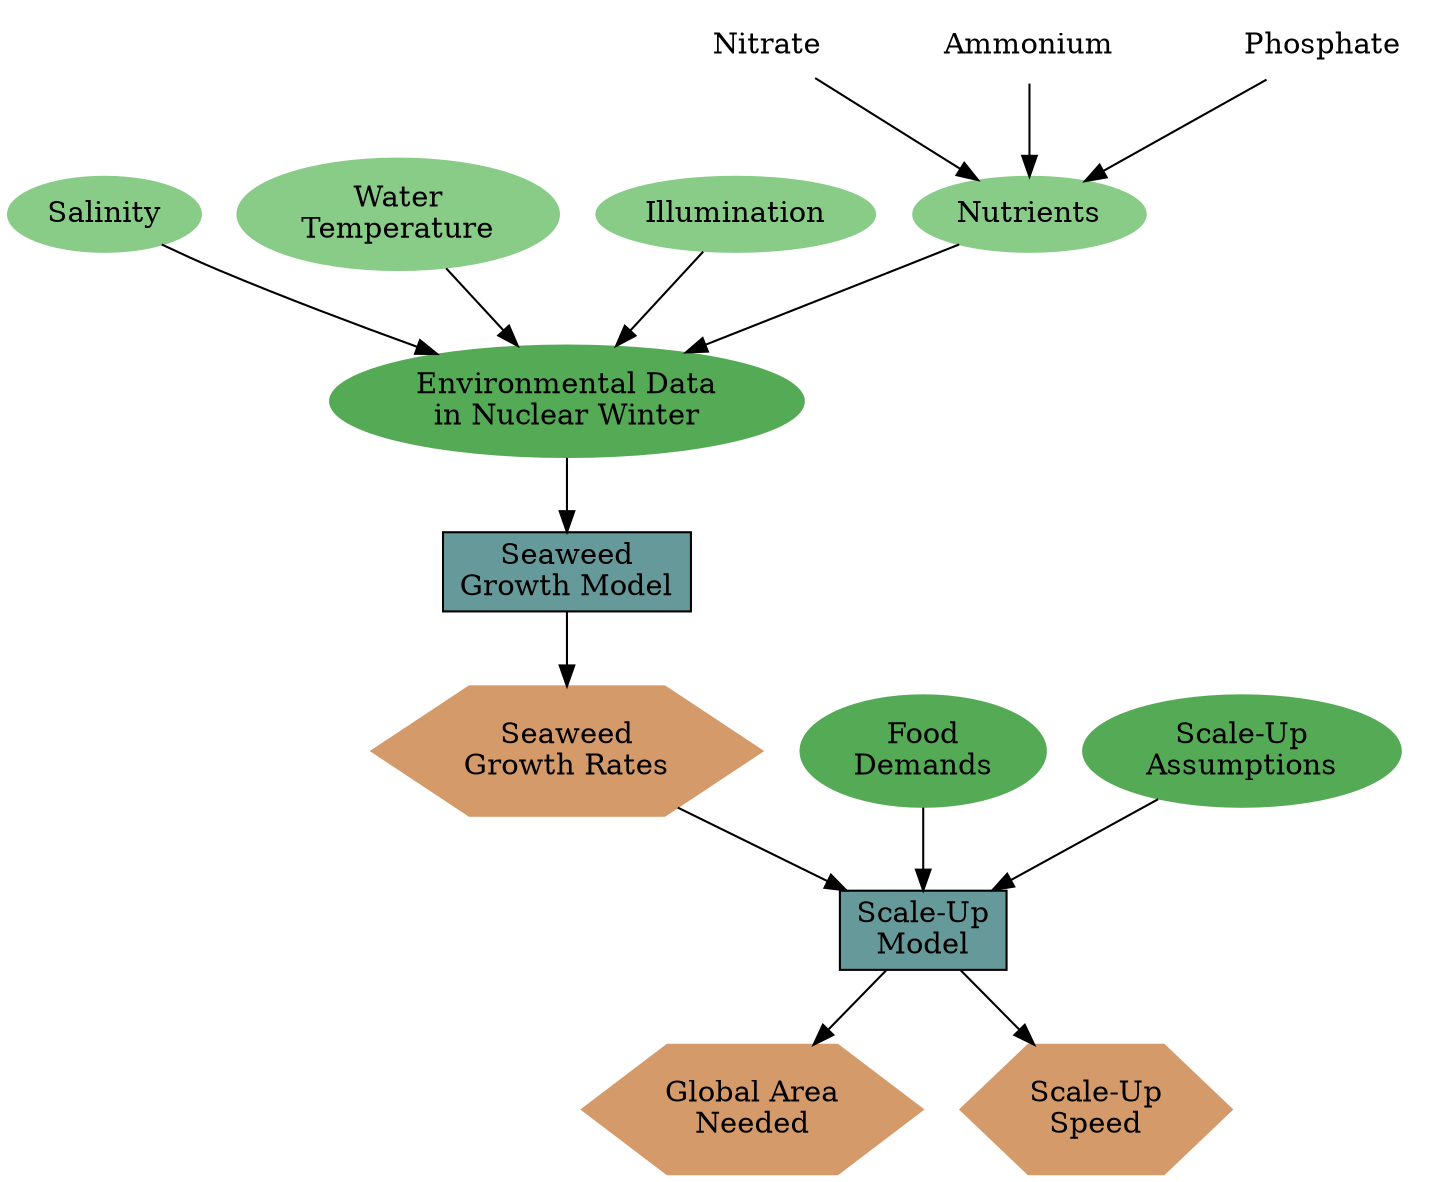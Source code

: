digraph ModelOverview{
    // Inputs for the model
    salinity [label="Salinity", style="filled", color="#88CC88"];
    temperature [label="Water\nTemperature", style="filled", color="#88CC88"];
    illumination [label="Illumination", style="filled", color="#88CC88"];
    nutrients [label="Nutrients", style="filled", color="#88CC88"];
    // link nutrients
    nitrate [label="Nitrate",style="filled", color="white"];
    ammonium [label="Ammonium",style="filled", color="white"];
    phosphate [label="Phosphate",style="filled", color="white"];
    // link nutrients to nutrients
    nitrate -> nutrients
    ammonium -> nutrients
    phosphate -> nutrients

    env_data [label="Environmental Data\nin Nuclear Winter", style="filled",color="#55AA55"];
    // link env_data to nutrients
    nutrients -> env_data;
    illumination -> env_data;
    temperature -> env_data;
    salinity -> env_data;

    // link env_data to the model
    model_growth [label="Seaweed\nGrowth Model", shape=box, style="filled", fillcolor="#669999"];
    env_data -> model_growth;

    // Outputs of the model
    growth [label="Seaweed\nGrowth Rates", shape=hexagon, color="#D49A6A", style="filled"];
    // link growth to model
    model_growth -> growth;

    // link growth to upscaling model
    upscaling_model [label="Scale-Up\nModel", shape=box, style="filled", fillcolor="#669999"];
    growth -> upscaling_model;

    // add additional data for the upscaling model
    food_demands [label="Food\nDemands", style="filled", color="#55AA55"];
    assumptions [label="Scale-Up\nAssumptions", style="filled",color="#55AA55"];
    food_demands -> upscaling_model;
    assumptions -> upscaling_model;

    // link upscaling model to the output
    area_needed [label="Global Area\nNeeded", shape=hexagon, color="#D49A6A", style="filled"];
    upscaling_model -> area_needed;
    upscaling_speed [label="Scale-Up\nSpeed", shape=hexagon, color="#D49A6A", style="filled"];
    upscaling_model -> upscaling_speed;







}